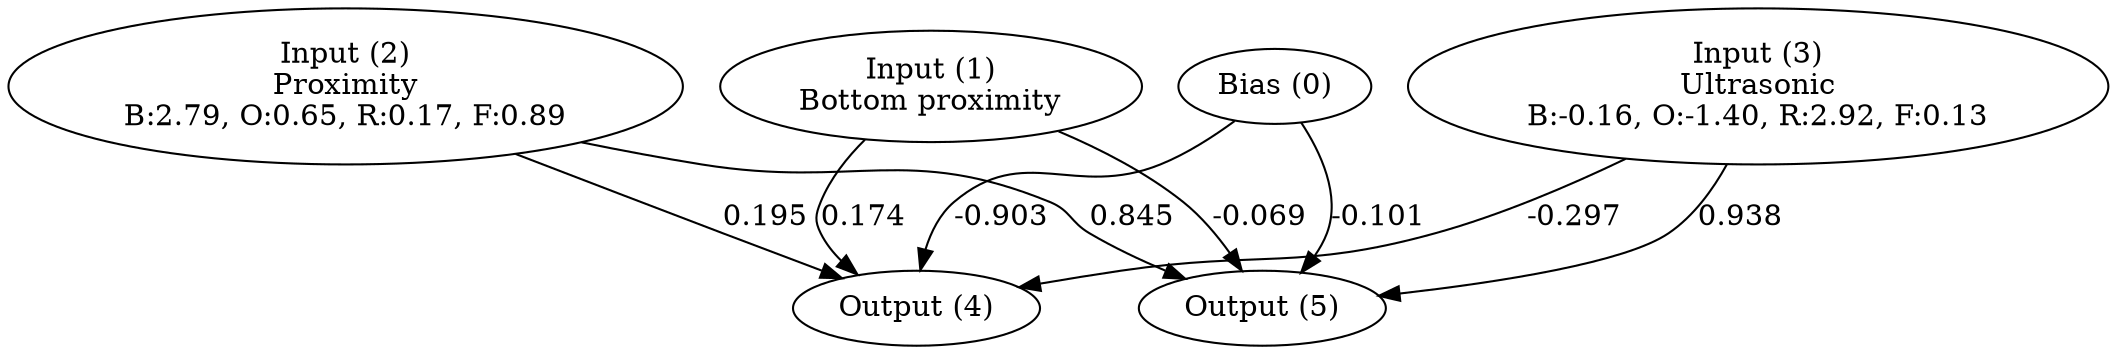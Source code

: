 digraph G {
  0 [ label="Bias (0)" ];
  1 [ label="Input (1)\nBottom proximity" ];
  2 [ label="Input (2)\nProximity\nB:2.79, O:0.65, R:0.17, F:0.89" ];
  3 [ label="Input (3)\nUltrasonic\nB:-0.16, O:-1.40, R:2.92, F:0.13" ];
  4 [ label="Output (4)" ];
  5 [ label="Output (5)" ];
  { rank=same 0 1 2 3 }
  { rank=same 4 5 }
  0 -> 4 [ label="-0.903" ];
  0 -> 5 [ label="-0.101" ];
  1 -> 4 [ label="0.174" ];
  1 -> 5 [ label="-0.069" ];
  2 -> 4 [ label="0.195" ];
  2 -> 5 [ label="0.845" ];
  3 -> 4 [ label="-0.297" ];
  3 -> 5 [ label="0.938" ];
}
